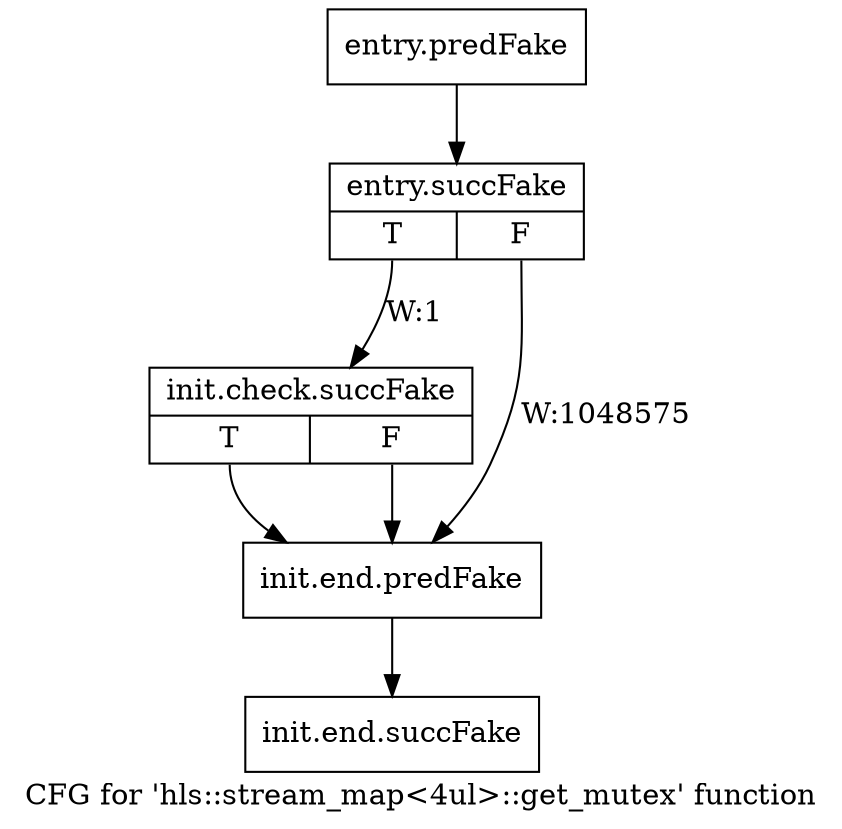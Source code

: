 digraph "CFG for 'hls::stream_map\<4ul\>::get_mutex' function" {
	label="CFG for 'hls::stream_map\<4ul\>::get_mutex' function";

	Node0x56426f0 [shape=record,filename="/tools/Xilinx/Vitis_HLS/2023.1/include/hls_stream.h",linenumber="327",label="{entry.predFake}"];
	Node0x56426f0 -> Node0x54fc4b0[ callList="" memoryops="" filename="/tools/Xilinx/Vitis_HLS/2023.1/include/hls_stream.h" execusionnum="16"];
	Node0x54fc4b0 [shape=record,filename="/tools/Xilinx/Vitis_HLS/2023.1/include/hls_stream.h",linenumber="327",label="{entry.succFake|{<s0>T|<s1>F}}"];
	Node0x54fc4b0:s0 -> Node0x54fc560[label="W:1" callList="" memoryops="" filename="/tools/Xilinx/Vitis_HLS/2023.1/include/hls_stream.h" execusionnum="0"];
	Node0x54fc4b0:s1 -> Node0x5643400[label="W:1048575"];
	Node0x54fc560 [shape=record,filename="/tools/Xilinx/Vitis_HLS/2023.1/include/hls_stream.h",linenumber="327",label="{init.check.succFake|{<s0>T|<s1>F}}"];
	Node0x54fc560:s0 -> Node0x5643400[ callList="" memoryops="" filename="/tools/Xilinx/Vitis_HLS/2023.1/include/hls_stream.h" execusionnum="0"];
	Node0x54fc560:s1 -> Node0x5643400;
	Node0x5643400 [shape=record,filename="/tools/Xilinx/Vitis_HLS/2023.1/include/hls_stream.h",linenumber="328",label="{init.end.predFake}"];
	Node0x5643400 -> Node0x54fc6c0[ callList="" memoryops="" filename="/tools/Xilinx/Vitis_HLS/2023.1/include/hls_stream.h" execusionnum="1048574"];
	Node0x54fc6c0 [shape=record,filename="/tools/Xilinx/Vitis_HLS/2023.1/include/hls_stream.h",linenumber="328",label="{init.end.succFake}"];
}
